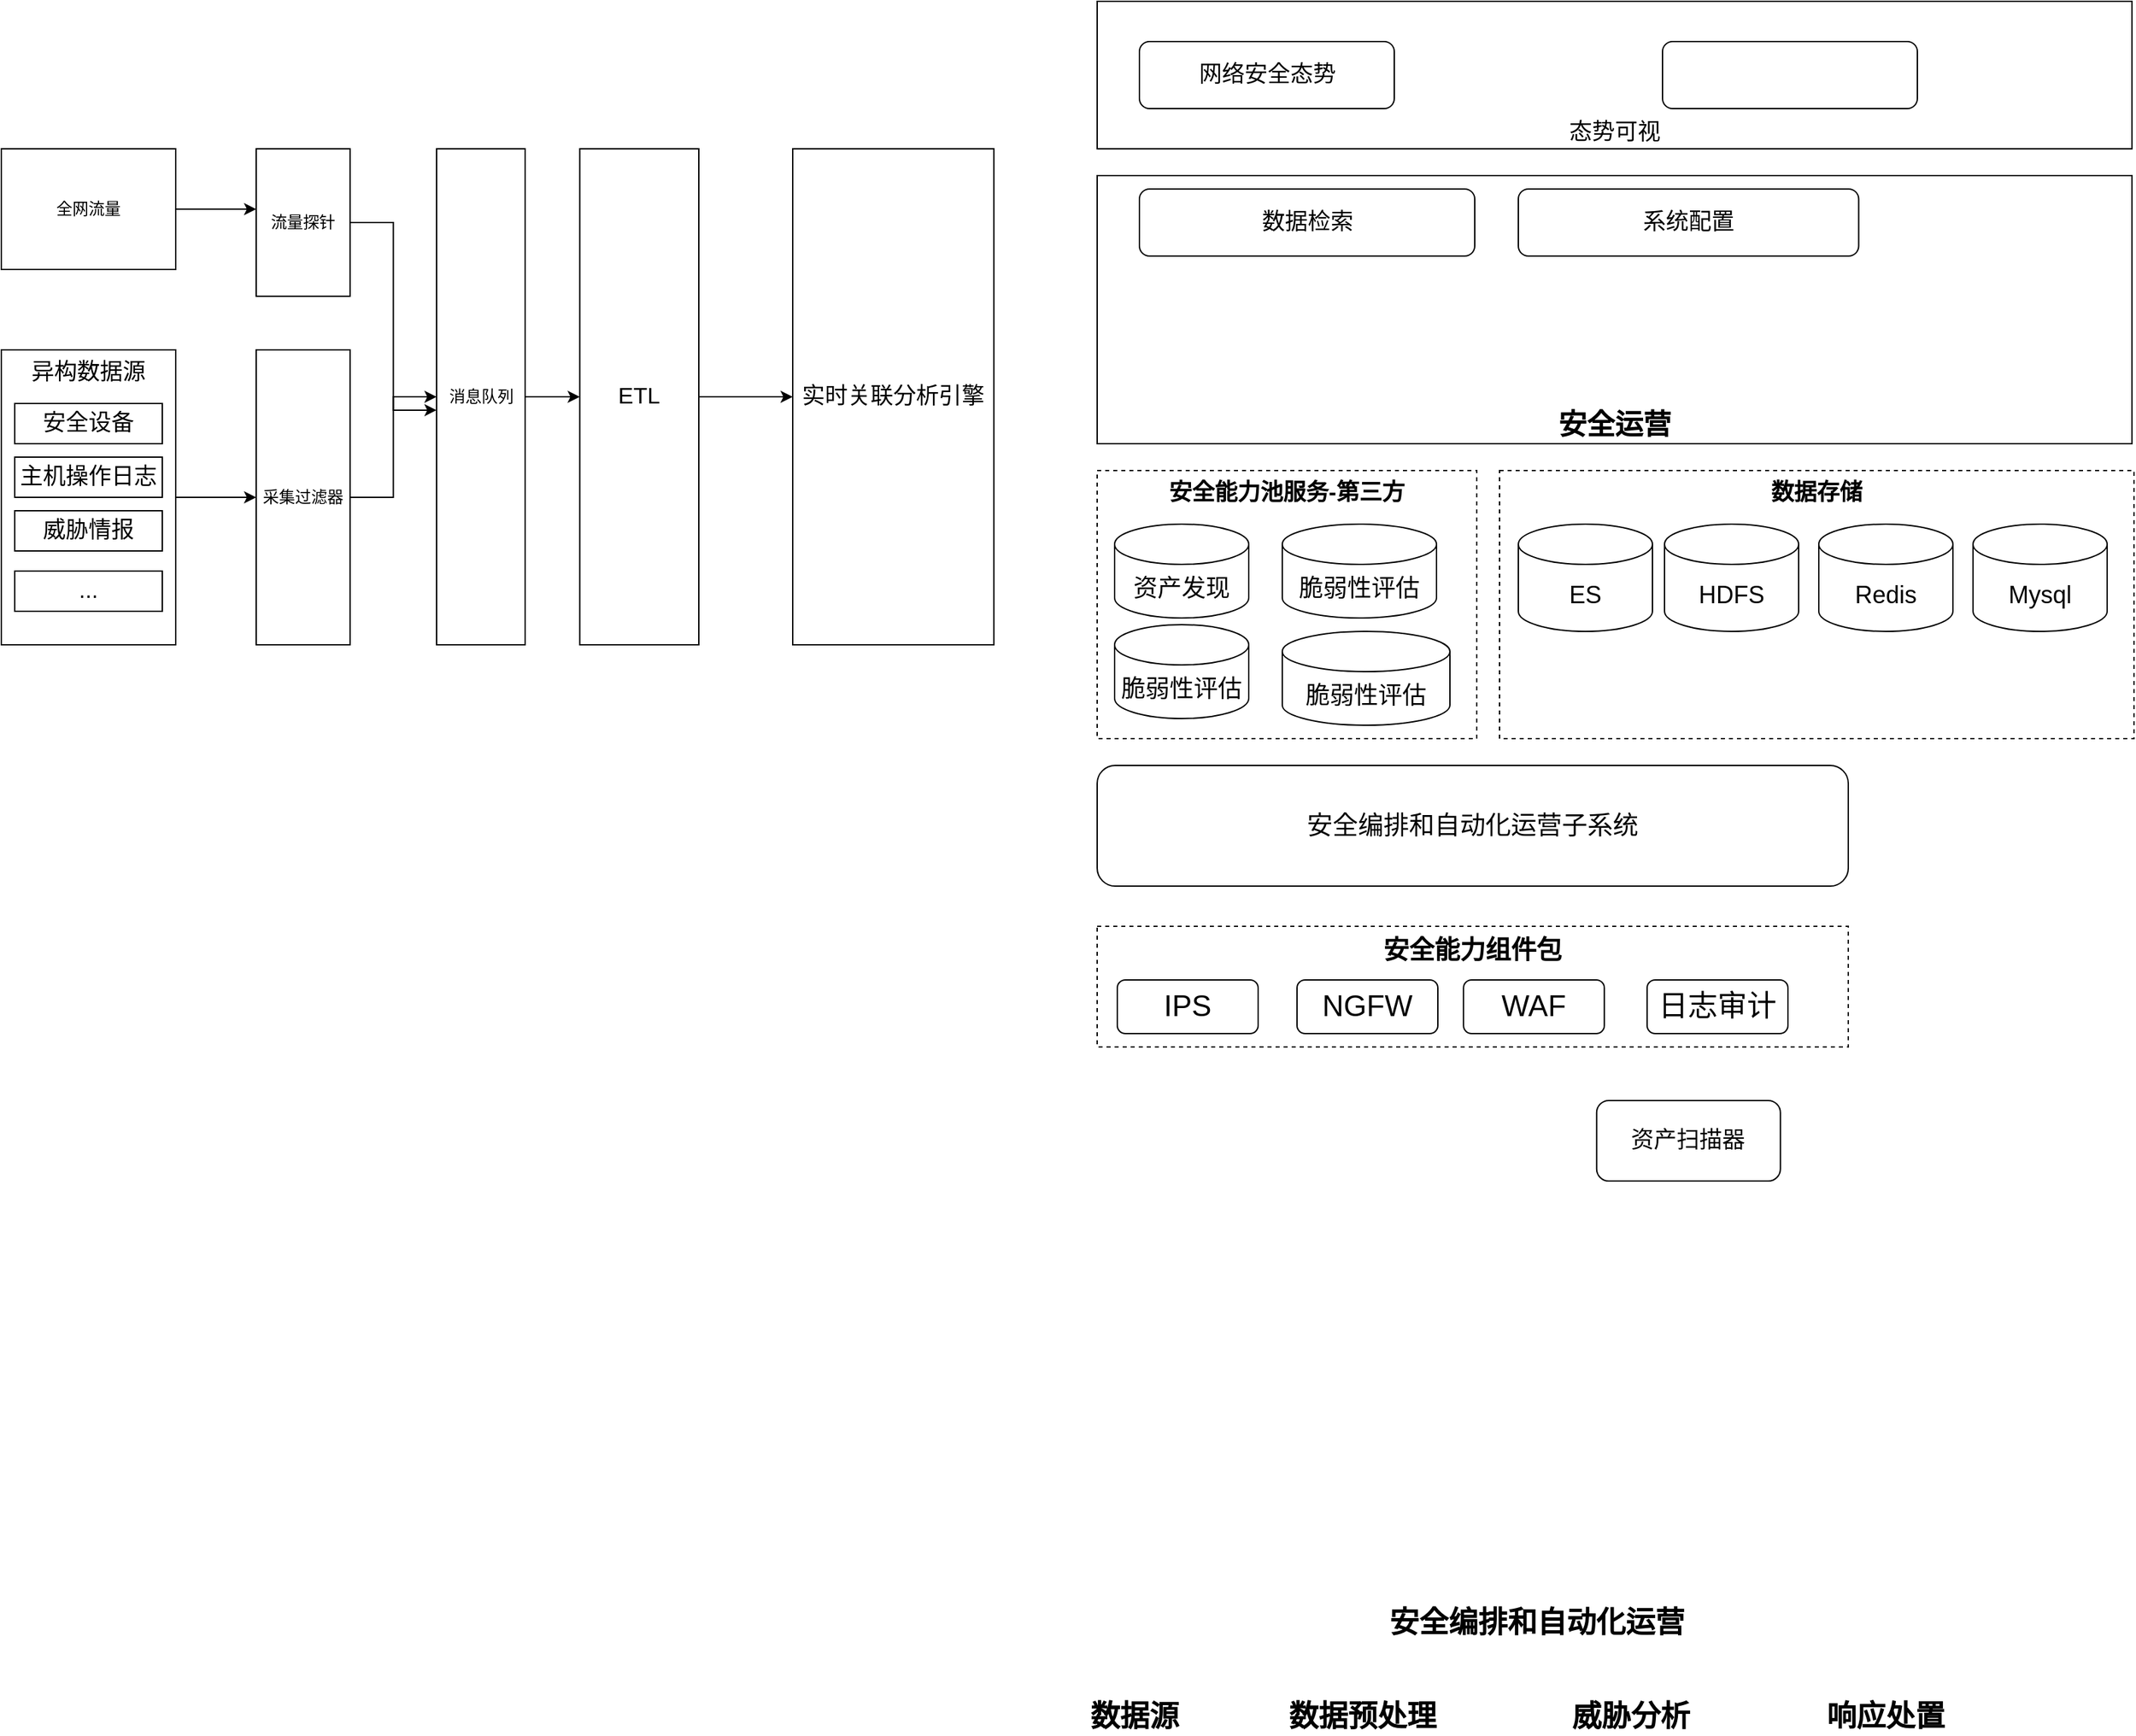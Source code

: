<mxfile version="14.6.6" type="github">
  <diagram id="aFcd-sZfIuxCYyvOa6EC" name="Page-1">
    <mxGraphModel dx="1673" dy="896" grid="1" gridSize="10" guides="1" tooltips="1" connect="1" arrows="1" fold="1" page="1" pageScale="1" pageWidth="827" pageHeight="1169" math="0" shadow="0">
      <root>
        <mxCell id="0" />
        <mxCell id="1" parent="0" />
        <mxCell id="uNM0V1RIPhNdZ5J6F5W2-13" style="edgeStyle=orthogonalEdgeStyle;rounded=0;orthogonalLoop=1;jettySize=auto;html=1;entryX=0;entryY=0.527;entryDx=0;entryDy=0;entryPerimeter=0;fontSize=17;" edge="1" parent="1" source="uNM0V1RIPhNdZ5J6F5W2-2" target="uNM0V1RIPhNdZ5J6F5W2-5">
          <mxGeometry relative="1" as="geometry" />
        </mxCell>
        <mxCell id="uNM0V1RIPhNdZ5J6F5W2-2" value="流量探针" style="rounded=0;whiteSpace=wrap;html=1;" vertex="1" parent="1">
          <mxGeometry x="200" y="240" width="70" height="110" as="geometry" />
        </mxCell>
        <mxCell id="uNM0V1RIPhNdZ5J6F5W2-14" style="edgeStyle=orthogonalEdgeStyle;rounded=0;orthogonalLoop=1;jettySize=auto;html=1;exitX=1;exitY=0.5;exitDx=0;exitDy=0;fontSize=17;" edge="1" parent="1" source="uNM0V1RIPhNdZ5J6F5W2-3" target="uNM0V1RIPhNdZ5J6F5W2-5">
          <mxGeometry relative="1" as="geometry" />
        </mxCell>
        <mxCell id="uNM0V1RIPhNdZ5J6F5W2-3" value="采集过滤器" style="rounded=0;whiteSpace=wrap;html=1;" vertex="1" parent="1">
          <mxGeometry x="200" y="390" width="70" height="220" as="geometry" />
        </mxCell>
        <mxCell id="uNM0V1RIPhNdZ5J6F5W2-6" style="edgeStyle=orthogonalEdgeStyle;rounded=0;orthogonalLoop=1;jettySize=auto;html=1;" edge="1" parent="1" source="uNM0V1RIPhNdZ5J6F5W2-4" target="uNM0V1RIPhNdZ5J6F5W2-2">
          <mxGeometry relative="1" as="geometry">
            <Array as="points">
              <mxPoint x="240" y="285" />
              <mxPoint x="240" y="285" />
            </Array>
          </mxGeometry>
        </mxCell>
        <mxCell id="uNM0V1RIPhNdZ5J6F5W2-4" value="全网流量" style="rounded=0;whiteSpace=wrap;html=1;" vertex="1" parent="1">
          <mxGeometry x="10" y="240" width="130" height="90" as="geometry" />
        </mxCell>
        <mxCell id="uNM0V1RIPhNdZ5J6F5W2-17" style="edgeStyle=orthogonalEdgeStyle;rounded=0;orthogonalLoop=1;jettySize=auto;html=1;fontSize=17;entryX=0;entryY=0.5;entryDx=0;entryDy=0;" edge="1" parent="1" source="uNM0V1RIPhNdZ5J6F5W2-5" target="uNM0V1RIPhNdZ5J6F5W2-30">
          <mxGeometry relative="1" as="geometry" />
        </mxCell>
        <mxCell id="uNM0V1RIPhNdZ5J6F5W2-5" value="消息队列" style="rounded=0;whiteSpace=wrap;html=1;" vertex="1" parent="1">
          <mxGeometry x="334.5" y="240" width="66" height="370" as="geometry" />
        </mxCell>
        <mxCell id="uNM0V1RIPhNdZ5J6F5W2-11" style="edgeStyle=orthogonalEdgeStyle;rounded=0;orthogonalLoop=1;jettySize=auto;html=1;exitX=1;exitY=0.5;exitDx=0;exitDy=0;entryX=0;entryY=0.5;entryDx=0;entryDy=0;fontSize=17;" edge="1" parent="1" source="uNM0V1RIPhNdZ5J6F5W2-7" target="uNM0V1RIPhNdZ5J6F5W2-3">
          <mxGeometry relative="1" as="geometry" />
        </mxCell>
        <mxCell id="uNM0V1RIPhNdZ5J6F5W2-7" value="异构数据源" style="rounded=0;whiteSpace=wrap;html=1;verticalAlign=top;fontSize=17;" vertex="1" parent="1">
          <mxGeometry x="10" y="390" width="130" height="220" as="geometry" />
        </mxCell>
        <mxCell id="uNM0V1RIPhNdZ5J6F5W2-8" value="安全设备" style="rounded=0;whiteSpace=wrap;html=1;fontSize=17;" vertex="1" parent="1">
          <mxGeometry x="20" y="430" width="110" height="30" as="geometry" />
        </mxCell>
        <mxCell id="uNM0V1RIPhNdZ5J6F5W2-9" value="主机操作日志" style="rounded=0;whiteSpace=wrap;html=1;fontSize=17;" vertex="1" parent="1">
          <mxGeometry x="20" y="470" width="110" height="30" as="geometry" />
        </mxCell>
        <mxCell id="uNM0V1RIPhNdZ5J6F5W2-10" value="威胁情报" style="rounded=0;whiteSpace=wrap;html=1;fontSize=17;" vertex="1" parent="1">
          <mxGeometry x="20" y="510" width="110" height="30" as="geometry" />
        </mxCell>
        <mxCell id="uNM0V1RIPhNdZ5J6F5W2-12" value="..." style="rounded=0;whiteSpace=wrap;html=1;fontSize=17;" vertex="1" parent="1">
          <mxGeometry x="20" y="555" width="110" height="30" as="geometry" />
        </mxCell>
        <mxCell id="uNM0V1RIPhNdZ5J6F5W2-16" value="实时关联分析引擎" style="rounded=0;whiteSpace=wrap;html=1;fontSize=17;" vertex="1" parent="1">
          <mxGeometry x="600" y="240" width="150" height="370" as="geometry" />
        </mxCell>
        <mxCell id="uNM0V1RIPhNdZ5J6F5W2-19" value="安全运营" style="rounded=0;whiteSpace=wrap;html=1;fontSize=21;align=center;verticalAlign=bottom;fontStyle=1" vertex="1" parent="1">
          <mxGeometry x="827" y="260" width="771.5" height="200" as="geometry" />
        </mxCell>
        <mxCell id="uNM0V1RIPhNdZ5J6F5W2-20" value="资产扫描器" style="rounded=1;whiteSpace=wrap;html=1;fontSize=17;" vertex="1" parent="1">
          <mxGeometry x="1199.38" y="950" width="137" height="60" as="geometry" />
        </mxCell>
        <mxCell id="uNM0V1RIPhNdZ5J6F5W2-22" value="安全编排和自动化运营子系统" style="rounded=1;whiteSpace=wrap;html=1;fontSize=19;verticalAlign=middle;" vertex="1" parent="1">
          <mxGeometry x="827" y="700" width="560" height="90" as="geometry" />
        </mxCell>
        <mxCell id="uNM0V1RIPhNdZ5J6F5W2-23" value="系统配置" style="rounded=1;whiteSpace=wrap;html=1;fontSize=17;" vertex="1" parent="1">
          <mxGeometry x="1141" y="270" width="253.75" height="50" as="geometry" />
        </mxCell>
        <mxCell id="uNM0V1RIPhNdZ5J6F5W2-24" value="数据检索" style="rounded=1;whiteSpace=wrap;html=1;fontSize=17;" vertex="1" parent="1">
          <mxGeometry x="858.5" y="270" width="250" height="50" as="geometry" />
        </mxCell>
        <mxCell id="uNM0V1RIPhNdZ5J6F5W2-26" value="&lt;b&gt;安全能力池服务-第三方&lt;/b&gt;" style="rounded=0;whiteSpace=wrap;html=1;fontSize=17;dashed=1;verticalAlign=top;" vertex="1" parent="1">
          <mxGeometry x="827" y="480" width="283" height="200" as="geometry" />
        </mxCell>
        <mxCell id="uNM0V1RIPhNdZ5J6F5W2-31" style="edgeStyle=orthogonalEdgeStyle;rounded=0;orthogonalLoop=1;jettySize=auto;html=1;fontSize=17;" edge="1" parent="1" source="uNM0V1RIPhNdZ5J6F5W2-30" target="uNM0V1RIPhNdZ5J6F5W2-16">
          <mxGeometry relative="1" as="geometry" />
        </mxCell>
        <mxCell id="uNM0V1RIPhNdZ5J6F5W2-30" value="ETL" style="rounded=0;whiteSpace=wrap;html=1;fontSize=17;align=center;" vertex="1" parent="1">
          <mxGeometry x="441.25" y="240" width="88.75" height="370" as="geometry" />
        </mxCell>
        <mxCell id="uNM0V1RIPhNdZ5J6F5W2-32" value="数据源" style="text;html=1;strokeColor=none;fillColor=none;align=center;verticalAlign=middle;whiteSpace=wrap;rounded=0;fontSize=22;fontStyle=1" vertex="1" parent="1">
          <mxGeometry x="820" y="1400" width="70" height="20" as="geometry" />
        </mxCell>
        <mxCell id="uNM0V1RIPhNdZ5J6F5W2-35" value="数据预处理" style="text;html=1;strokeColor=none;fillColor=none;align=center;verticalAlign=middle;whiteSpace=wrap;rounded=0;fontSize=22;fontStyle=1" vertex="1" parent="1">
          <mxGeometry x="960" y="1400" width="130" height="20" as="geometry" />
        </mxCell>
        <mxCell id="uNM0V1RIPhNdZ5J6F5W2-36" value="威胁分析" style="text;html=1;strokeColor=none;fillColor=none;align=center;verticalAlign=middle;whiteSpace=wrap;rounded=0;fontSize=22;fontStyle=1" vertex="1" parent="1">
          <mxGeometry x="1160" y="1400" width="130" height="20" as="geometry" />
        </mxCell>
        <mxCell id="uNM0V1RIPhNdZ5J6F5W2-37" value="响应处置" style="text;html=1;strokeColor=none;fillColor=none;align=center;verticalAlign=middle;whiteSpace=wrap;rounded=0;fontSize=22;fontStyle=1" vertex="1" parent="1">
          <mxGeometry x="1350" y="1400" width="130" height="20" as="geometry" />
        </mxCell>
        <mxCell id="uNM0V1RIPhNdZ5J6F5W2-38" value="安全编排和自动化运营" style="text;html=1;strokeColor=none;fillColor=none;align=center;verticalAlign=middle;whiteSpace=wrap;rounded=0;fontSize=22;fontStyle=1" vertex="1" parent="1">
          <mxGeometry x="1000" y="1330" width="310" height="20" as="geometry" />
        </mxCell>
        <mxCell id="uNM0V1RIPhNdZ5J6F5W2-40" value="&lt;b style=&quot;font-size: 19px;&quot;&gt;安全能力组件包&lt;/b&gt;" style="rounded=0;whiteSpace=wrap;html=1;fontSize=19;dashed=1;verticalAlign=top;" vertex="1" parent="1">
          <mxGeometry x="827" y="820" width="560" height="90" as="geometry" />
        </mxCell>
        <mxCell id="uNM0V1RIPhNdZ5J6F5W2-41" value="资产发现" style="shape=cylinder3;whiteSpace=wrap;html=1;boundedLbl=1;backgroundOutline=1;size=15;fontSize=18;align=center;" vertex="1" parent="1">
          <mxGeometry x="840" y="520" width="100" height="70" as="geometry" />
        </mxCell>
        <mxCell id="uNM0V1RIPhNdZ5J6F5W2-42" value="脆弱性评估" style="shape=cylinder3;whiteSpace=wrap;html=1;boundedLbl=1;backgroundOutline=1;size=15;fontSize=18;align=center;" vertex="1" parent="1">
          <mxGeometry x="965" y="520" width="115" height="70" as="geometry" />
        </mxCell>
        <mxCell id="uNM0V1RIPhNdZ5J6F5W2-43" value="脆弱性评估" style="shape=cylinder3;whiteSpace=wrap;html=1;boundedLbl=1;backgroundOutline=1;size=15;fontSize=18;align=center;" vertex="1" parent="1">
          <mxGeometry x="840" y="595" width="100" height="70" as="geometry" />
        </mxCell>
        <mxCell id="uNM0V1RIPhNdZ5J6F5W2-47" value="态势可视" style="rounded=0;whiteSpace=wrap;html=1;fontSize=17;verticalAlign=bottom;" vertex="1" parent="1">
          <mxGeometry x="827" y="130" width="771.5" height="110" as="geometry" />
        </mxCell>
        <mxCell id="uNM0V1RIPhNdZ5J6F5W2-48" value="网络安全态势" style="rounded=1;whiteSpace=wrap;html=1;fontSize=17;" vertex="1" parent="1">
          <mxGeometry x="858.5" y="160" width="190" height="50" as="geometry" />
        </mxCell>
        <mxCell id="uNM0V1RIPhNdZ5J6F5W2-49" value="" style="rounded=1;whiteSpace=wrap;html=1;fontSize=17;" vertex="1" parent="1">
          <mxGeometry x="1248.5" y="160" width="190" height="50" as="geometry" />
        </mxCell>
        <mxCell id="uNM0V1RIPhNdZ5J6F5W2-50" value="脆弱性评估" style="shape=cylinder3;whiteSpace=wrap;html=1;boundedLbl=1;backgroundOutline=1;size=15;fontSize=18;align=center;" vertex="1" parent="1">
          <mxGeometry x="965" y="600" width="125" height="70" as="geometry" />
        </mxCell>
        <mxCell id="uNM0V1RIPhNdZ5J6F5W2-51" value="&lt;b&gt;数据存储&lt;/b&gt;" style="rounded=0;whiteSpace=wrap;html=1;fontSize=17;dashed=1;verticalAlign=top;" vertex="1" parent="1">
          <mxGeometry x="1127" y="480" width="473" height="200" as="geometry" />
        </mxCell>
        <mxCell id="uNM0V1RIPhNdZ5J6F5W2-54" value="ES" style="shape=cylinder3;whiteSpace=wrap;html=1;boundedLbl=1;backgroundOutline=1;size=15;fontSize=18;align=center;" vertex="1" parent="1">
          <mxGeometry x="1141" y="520" width="100" height="80" as="geometry" />
        </mxCell>
        <mxCell id="uNM0V1RIPhNdZ5J6F5W2-55" value="HDFS" style="shape=cylinder3;whiteSpace=wrap;html=1;boundedLbl=1;backgroundOutline=1;size=15;fontSize=18;align=center;" vertex="1" parent="1">
          <mxGeometry x="1250" y="520" width="100" height="80" as="geometry" />
        </mxCell>
        <mxCell id="uNM0V1RIPhNdZ5J6F5W2-56" value="Redis" style="shape=cylinder3;whiteSpace=wrap;html=1;boundedLbl=1;backgroundOutline=1;size=15;fontSize=18;align=center;" vertex="1" parent="1">
          <mxGeometry x="1365" y="520" width="100" height="80" as="geometry" />
        </mxCell>
        <mxCell id="uNM0V1RIPhNdZ5J6F5W2-57" value="Mysql" style="shape=cylinder3;whiteSpace=wrap;html=1;boundedLbl=1;backgroundOutline=1;size=15;fontSize=18;align=center;" vertex="1" parent="1">
          <mxGeometry x="1480" y="520" width="100" height="80" as="geometry" />
        </mxCell>
        <mxCell id="uNM0V1RIPhNdZ5J6F5W2-58" value="IPS" style="rounded=1;whiteSpace=wrap;html=1;fontSize=22;align=center;" vertex="1" parent="1">
          <mxGeometry x="842" y="860" width="105" height="40" as="geometry" />
        </mxCell>
        <mxCell id="uNM0V1RIPhNdZ5J6F5W2-59" value="NGFW" style="rounded=1;whiteSpace=wrap;html=1;fontSize=22;align=center;" vertex="1" parent="1">
          <mxGeometry x="976" y="860" width="105" height="40" as="geometry" />
        </mxCell>
        <mxCell id="uNM0V1RIPhNdZ5J6F5W2-60" value="WAF" style="rounded=1;whiteSpace=wrap;html=1;fontSize=22;align=center;" vertex="1" parent="1">
          <mxGeometry x="1100.12" y="860" width="105" height="40" as="geometry" />
        </mxCell>
        <mxCell id="uNM0V1RIPhNdZ5J6F5W2-61" value="日志审计" style="rounded=1;whiteSpace=wrap;html=1;fontSize=22;align=center;" vertex="1" parent="1">
          <mxGeometry x="1237" y="860" width="105" height="40" as="geometry" />
        </mxCell>
      </root>
    </mxGraphModel>
  </diagram>
</mxfile>
